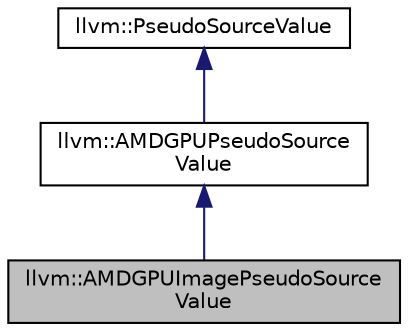 digraph "llvm::AMDGPUImagePseudoSourceValue"
{
 // LATEX_PDF_SIZE
  bgcolor="transparent";
  edge [fontname="Helvetica",fontsize="10",labelfontname="Helvetica",labelfontsize="10"];
  node [fontname="Helvetica",fontsize="10",shape="box"];
  Node1 [label="llvm::AMDGPUImagePseudoSource\lValue",height=0.2,width=0.4,color="black", fillcolor="grey75", style="filled", fontcolor="black",tooltip=" "];
  Node2 -> Node1 [dir="back",color="midnightblue",fontsize="10",style="solid",fontname="Helvetica"];
  Node2 [label="llvm::AMDGPUPseudoSource\lValue",height=0.2,width=0.4,color="black",URL="$classllvm_1_1AMDGPUPseudoSourceValue.html",tooltip=" "];
  Node3 -> Node2 [dir="back",color="midnightblue",fontsize="10",style="solid",fontname="Helvetica"];
  Node3 [label="llvm::PseudoSourceValue",height=0.2,width=0.4,color="black",URL="$classllvm_1_1PseudoSourceValue.html",tooltip="Special value supplied for machine level alias analysis."];
}
